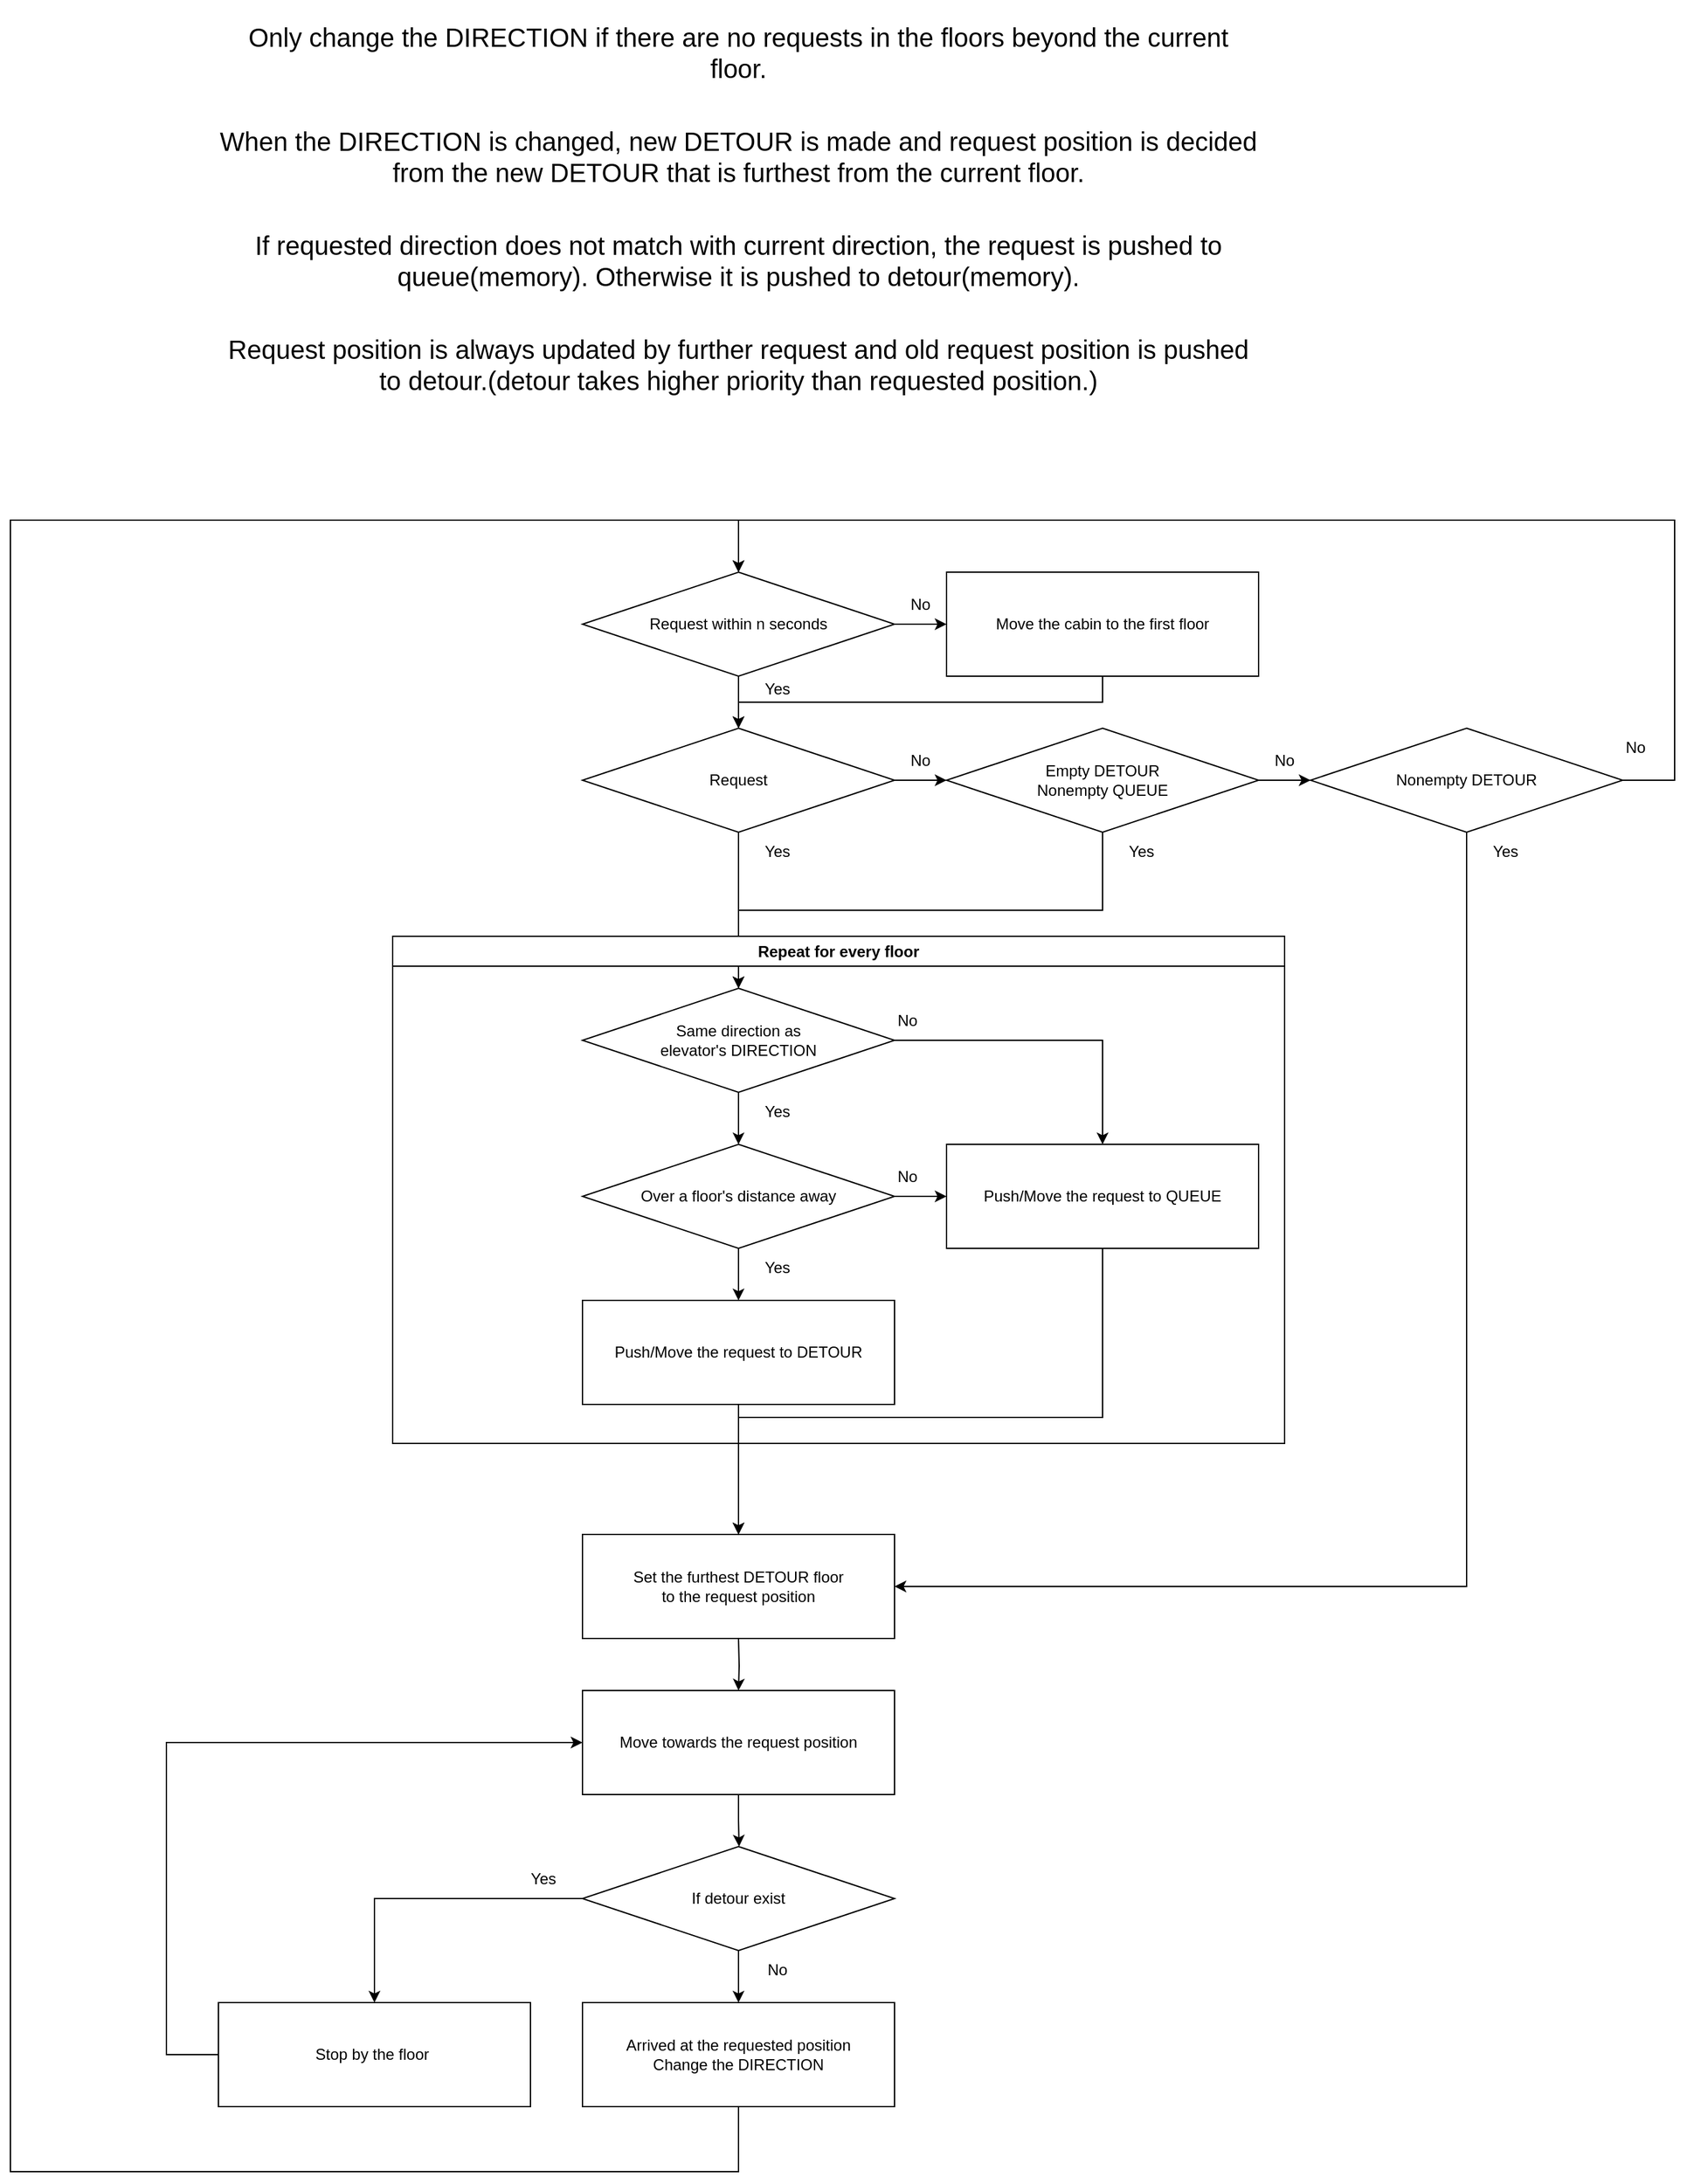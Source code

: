 <mxfile version="21.3.4" type="github">
  <diagram name="ページ1" id="rUbex1x3FdP54zc6fJcI">
    <mxGraphModel dx="1667" dy="430" grid="1" gridSize="10" guides="1" tooltips="1" connect="1" arrows="1" fold="1" page="1" pageScale="1" pageWidth="827" pageHeight="1169" math="0" shadow="0">
      <root>
        <mxCell id="0" />
        <mxCell id="1" parent="0" />
        <mxCell id="txSLlDW2Fo_miSAW73bg-1" value="&lt;font style=&quot;font-size: 20px;&quot;&gt;Only change the DIRECTION if there are no requests in the floors beyond the current floor.&lt;/font&gt;" style="text;html=1;strokeColor=none;fillColor=none;align=center;verticalAlign=middle;whiteSpace=wrap;rounded=0;" parent="1" vertex="1">
          <mxGeometry y="40" width="800" height="80" as="geometry" />
        </mxCell>
        <mxCell id="txSLlDW2Fo_miSAW73bg-2" value="&lt;span style=&quot;font-size: 20px;&quot;&gt;When the DIRECTION is changed, new DETOUR is made and request position is decided from the new DETOUR that is furthest from the current floor.&lt;/span&gt;" style="text;html=1;strokeColor=none;fillColor=none;align=center;verticalAlign=middle;whiteSpace=wrap;rounded=0;" parent="1" vertex="1">
          <mxGeometry y="120" width="800" height="80" as="geometry" />
        </mxCell>
        <mxCell id="txSLlDW2Fo_miSAW73bg-4" value="&lt;span style=&quot;font-size: 20px;&quot;&gt;If requested direction does not match with current direction, the request is pushed to queue(memory). Otherwise it is pushed to detour(memory).&lt;/span&gt;" style="text;html=1;strokeColor=none;fillColor=none;align=center;verticalAlign=middle;whiteSpace=wrap;rounded=0;" parent="1" vertex="1">
          <mxGeometry y="200" width="800" height="80" as="geometry" />
        </mxCell>
        <mxCell id="txSLlDW2Fo_miSAW73bg-5" value="&lt;font style=&quot;font-size: 20px;&quot;&gt;Request position is always updated by further request and old request position is pushed to detour.(detour takes higher priority than requested position.)&lt;/font&gt;" style="text;html=1;strokeColor=none;fillColor=none;align=center;verticalAlign=middle;whiteSpace=wrap;rounded=0;" parent="1" vertex="1">
          <mxGeometry y="280" width="800" height="80" as="geometry" />
        </mxCell>
        <mxCell id="txSLlDW2Fo_miSAW73bg-47" style="edgeStyle=orthogonalEdgeStyle;rounded=0;orthogonalLoop=1;jettySize=auto;html=1;exitX=0.5;exitY=1;exitDx=0;exitDy=0;entryX=0.5;entryY=0;entryDx=0;entryDy=0;" parent="1" target="txSLlDW2Fo_miSAW73bg-46" edge="1">
          <mxGeometry relative="1" as="geometry">
            <mxPoint x="400" y="1300" as="sourcePoint" />
          </mxGeometry>
        </mxCell>
        <mxCell id="txSLlDW2Fo_miSAW73bg-41" style="edgeStyle=orthogonalEdgeStyle;rounded=0;orthogonalLoop=1;jettySize=auto;html=1;exitX=0;exitY=0.5;exitDx=0;exitDy=0;entryX=0.5;entryY=0;entryDx=0;entryDy=0;" parent="1" source="txSLlDW2Fo_miSAW73bg-38" target="txSLlDW2Fo_miSAW73bg-39" edge="1">
          <mxGeometry relative="1" as="geometry" />
        </mxCell>
        <mxCell id="txSLlDW2Fo_miSAW73bg-42" style="edgeStyle=orthogonalEdgeStyle;rounded=0;orthogonalLoop=1;jettySize=auto;html=1;exitX=0.5;exitY=1;exitDx=0;exitDy=0;entryX=0.5;entryY=0;entryDx=0;entryDy=0;" parent="1" source="txSLlDW2Fo_miSAW73bg-38" target="txSLlDW2Fo_miSAW73bg-40" edge="1">
          <mxGeometry relative="1" as="geometry" />
        </mxCell>
        <mxCell id="txSLlDW2Fo_miSAW73bg-38" value="If detour exist" style="rhombus;whiteSpace=wrap;html=1;" parent="1" vertex="1">
          <mxGeometry x="280" y="1460" width="240" height="80" as="geometry" />
        </mxCell>
        <mxCell id="txSLlDW2Fo_miSAW73bg-44" style="edgeStyle=orthogonalEdgeStyle;rounded=0;orthogonalLoop=1;jettySize=auto;html=1;exitX=0;exitY=0.5;exitDx=0;exitDy=0;entryX=0;entryY=0.5;entryDx=0;entryDy=0;" parent="1" source="txSLlDW2Fo_miSAW73bg-39" target="txSLlDW2Fo_miSAW73bg-46" edge="1">
          <mxGeometry relative="1" as="geometry">
            <mxPoint x="220" y="1440" as="targetPoint" />
            <Array as="points">
              <mxPoint x="-40" y="1620" />
              <mxPoint x="-40" y="1380" />
            </Array>
          </mxGeometry>
        </mxCell>
        <mxCell id="txSLlDW2Fo_miSAW73bg-39" value="Stop by the floor&amp;nbsp;" style="rounded=0;whiteSpace=wrap;html=1;" parent="1" vertex="1">
          <mxGeometry y="1580" width="240" height="80" as="geometry" />
        </mxCell>
        <mxCell id="txSLlDW2Fo_miSAW73bg-97" style="edgeStyle=orthogonalEdgeStyle;rounded=0;orthogonalLoop=1;jettySize=auto;html=1;exitX=0.5;exitY=1;exitDx=0;exitDy=0;entryX=0.5;entryY=0;entryDx=0;entryDy=0;" parent="1" source="txSLlDW2Fo_miSAW73bg-40" target="txSLlDW2Fo_miSAW73bg-92" edge="1">
          <mxGeometry relative="1" as="geometry">
            <Array as="points">
              <mxPoint x="400" y="1710" />
              <mxPoint x="-160" y="1710" />
              <mxPoint x="-160" y="440" />
              <mxPoint x="400" y="440" />
            </Array>
          </mxGeometry>
        </mxCell>
        <mxCell id="txSLlDW2Fo_miSAW73bg-40" value="Arrived at the requested position&lt;br&gt;Change the DIRECTION" style="rounded=0;whiteSpace=wrap;html=1;" parent="1" vertex="1">
          <mxGeometry x="280" y="1580" width="240" height="80" as="geometry" />
        </mxCell>
        <mxCell id="txSLlDW2Fo_miSAW73bg-48" style="edgeStyle=orthogonalEdgeStyle;rounded=0;orthogonalLoop=1;jettySize=auto;html=1;exitX=0.5;exitY=1;exitDx=0;exitDy=0;" parent="1" source="txSLlDW2Fo_miSAW73bg-46" edge="1">
          <mxGeometry relative="1" as="geometry">
            <mxPoint x="400.429" y="1460" as="targetPoint" />
          </mxGeometry>
        </mxCell>
        <mxCell id="txSLlDW2Fo_miSAW73bg-46" value="Move towards the request position" style="rounded=0;whiteSpace=wrap;html=1;" parent="1" vertex="1">
          <mxGeometry x="280" y="1340" width="240" height="80" as="geometry" />
        </mxCell>
        <mxCell id="txSLlDW2Fo_miSAW73bg-51" value="Set the furthest DETOUR floor &lt;br&gt;to the request position" style="rounded=0;whiteSpace=wrap;html=1;" parent="1" vertex="1">
          <mxGeometry x="280" y="1220" width="240" height="80" as="geometry" />
        </mxCell>
        <mxCell id="txSLlDW2Fo_miSAW73bg-60" style="edgeStyle=orthogonalEdgeStyle;rounded=0;orthogonalLoop=1;jettySize=auto;html=1;exitX=0.5;exitY=1;exitDx=0;exitDy=0;" parent="1" source="txSLlDW2Fo_miSAW73bg-54" edge="1">
          <mxGeometry relative="1" as="geometry">
            <mxPoint x="400" y="800" as="targetPoint" />
          </mxGeometry>
        </mxCell>
        <mxCell id="txSLlDW2Fo_miSAW73bg-64" style="edgeStyle=orthogonalEdgeStyle;rounded=0;orthogonalLoop=1;jettySize=auto;html=1;exitX=1;exitY=0.5;exitDx=0;exitDy=0;entryX=0;entryY=0.5;entryDx=0;entryDy=0;" parent="1" source="txSLlDW2Fo_miSAW73bg-54" target="txSLlDW2Fo_miSAW73bg-62" edge="1">
          <mxGeometry relative="1" as="geometry" />
        </mxCell>
        <mxCell id="txSLlDW2Fo_miSAW73bg-54" value="Request" style="rhombus;whiteSpace=wrap;html=1;" parent="1" vertex="1">
          <mxGeometry x="280" y="600" width="240" height="80" as="geometry" />
        </mxCell>
        <mxCell id="txSLlDW2Fo_miSAW73bg-75" style="edgeStyle=orthogonalEdgeStyle;rounded=0;orthogonalLoop=1;jettySize=auto;html=1;exitX=0.5;exitY=1;exitDx=0;exitDy=0;" parent="1" source="txSLlDW2Fo_miSAW73bg-62" target="txSLlDW2Fo_miSAW73bg-68" edge="1">
          <mxGeometry relative="1" as="geometry" />
        </mxCell>
        <mxCell id="txSLlDW2Fo_miSAW73bg-79" style="edgeStyle=orthogonalEdgeStyle;rounded=0;orthogonalLoop=1;jettySize=auto;html=1;exitX=1;exitY=0.5;exitDx=0;exitDy=0;entryX=0;entryY=0.5;entryDx=0;entryDy=0;" parent="1" source="txSLlDW2Fo_miSAW73bg-62" target="txSLlDW2Fo_miSAW73bg-78" edge="1">
          <mxGeometry relative="1" as="geometry" />
        </mxCell>
        <mxCell id="txSLlDW2Fo_miSAW73bg-62" value="Empty DETOUR&lt;br&gt;Nonempty QUEUE" style="rhombus;whiteSpace=wrap;html=1;" parent="1" vertex="1">
          <mxGeometry x="560" y="600" width="240" height="80" as="geometry" />
        </mxCell>
        <mxCell id="txSLlDW2Fo_miSAW73bg-65" value="No" style="text;html=1;strokeColor=none;fillColor=none;align=center;verticalAlign=middle;whiteSpace=wrap;rounded=0;" parent="1" vertex="1">
          <mxGeometry x="510" y="610" width="60" height="30" as="geometry" />
        </mxCell>
        <mxCell id="txSLlDW2Fo_miSAW73bg-66" value="Yes" style="text;html=1;strokeColor=none;fillColor=none;align=center;verticalAlign=middle;whiteSpace=wrap;rounded=0;" parent="1" vertex="1">
          <mxGeometry x="400" y="680" width="60" height="30" as="geometry" />
        </mxCell>
        <mxCell id="txSLlDW2Fo_miSAW73bg-70" style="edgeStyle=orthogonalEdgeStyle;rounded=0;orthogonalLoop=1;jettySize=auto;html=1;exitX=0.5;exitY=1;exitDx=0;exitDy=0;entryX=0.5;entryY=0;entryDx=0;entryDy=0;" parent="1" source="txSLlDW2Fo_miSAW73bg-68" target="txSLlDW2Fo_miSAW73bg-69" edge="1">
          <mxGeometry relative="1" as="geometry" />
        </mxCell>
        <mxCell id="EEc2jsLktgFO0VpFb_Zl-2" style="edgeStyle=orthogonalEdgeStyle;rounded=0;orthogonalLoop=1;jettySize=auto;html=1;exitX=1;exitY=0.5;exitDx=0;exitDy=0;" parent="1" source="txSLlDW2Fo_miSAW73bg-68" target="txSLlDW2Fo_miSAW73bg-72" edge="1">
          <mxGeometry relative="1" as="geometry" />
        </mxCell>
        <mxCell id="txSLlDW2Fo_miSAW73bg-68" value="Same direction as&lt;br&gt;elevator&#39;s DIRECTION" style="rhombus;whiteSpace=wrap;html=1;" parent="1" vertex="1">
          <mxGeometry x="280" y="800" width="240" height="80" as="geometry" />
        </mxCell>
        <mxCell id="txSLlDW2Fo_miSAW73bg-77" style="edgeStyle=orthogonalEdgeStyle;rounded=0;orthogonalLoop=1;jettySize=auto;html=1;exitX=0.5;exitY=1;exitDx=0;exitDy=0;entryX=0.5;entryY=0;entryDx=0;entryDy=0;" parent="1" source="txSLlDW2Fo_miSAW73bg-69" target="txSLlDW2Fo_miSAW73bg-71" edge="1">
          <mxGeometry relative="1" as="geometry" />
        </mxCell>
        <mxCell id="EEc2jsLktgFO0VpFb_Zl-3" style="edgeStyle=orthogonalEdgeStyle;rounded=0;orthogonalLoop=1;jettySize=auto;html=1;exitX=1;exitY=0.5;exitDx=0;exitDy=0;entryX=0;entryY=0.5;entryDx=0;entryDy=0;" parent="1" source="txSLlDW2Fo_miSAW73bg-69" target="txSLlDW2Fo_miSAW73bg-72" edge="1">
          <mxGeometry relative="1" as="geometry" />
        </mxCell>
        <mxCell id="txSLlDW2Fo_miSAW73bg-69" value="Over a floor&#39;s distance away" style="rhombus;whiteSpace=wrap;html=1;" parent="1" vertex="1">
          <mxGeometry x="280" y="920" width="240" height="80" as="geometry" />
        </mxCell>
        <mxCell id="txSLlDW2Fo_miSAW73bg-84" style="edgeStyle=orthogonalEdgeStyle;rounded=0;orthogonalLoop=1;jettySize=auto;html=1;exitX=0.5;exitY=1;exitDx=0;exitDy=0;entryX=0.5;entryY=0;entryDx=0;entryDy=0;" parent="1" source="txSLlDW2Fo_miSAW73bg-71" target="txSLlDW2Fo_miSAW73bg-51" edge="1">
          <mxGeometry relative="1" as="geometry" />
        </mxCell>
        <mxCell id="txSLlDW2Fo_miSAW73bg-71" value="Push/Move the request to DETOUR" style="rounded=0;whiteSpace=wrap;html=1;" parent="1" vertex="1">
          <mxGeometry x="280" y="1040" width="240" height="80" as="geometry" />
        </mxCell>
        <mxCell id="txSLlDW2Fo_miSAW73bg-87" style="edgeStyle=orthogonalEdgeStyle;rounded=0;orthogonalLoop=1;jettySize=auto;html=1;exitX=0.5;exitY=1;exitDx=0;exitDy=0;entryX=0.5;entryY=0;entryDx=0;entryDy=0;" parent="1" source="txSLlDW2Fo_miSAW73bg-72" target="txSLlDW2Fo_miSAW73bg-51" edge="1">
          <mxGeometry relative="1" as="geometry">
            <Array as="points">
              <mxPoint x="680" y="1130" />
              <mxPoint x="400" y="1130" />
            </Array>
          </mxGeometry>
        </mxCell>
        <mxCell id="txSLlDW2Fo_miSAW73bg-72" value="Push/Move the request to QUEUE" style="rounded=0;whiteSpace=wrap;html=1;" parent="1" vertex="1">
          <mxGeometry x="560" y="920" width="240" height="80" as="geometry" />
        </mxCell>
        <mxCell id="txSLlDW2Fo_miSAW73bg-93" style="edgeStyle=orthogonalEdgeStyle;rounded=0;orthogonalLoop=1;jettySize=auto;html=1;exitX=1;exitY=0.5;exitDx=0;exitDy=0;entryX=0.5;entryY=0;entryDx=0;entryDy=0;" parent="1" source="txSLlDW2Fo_miSAW73bg-78" target="txSLlDW2Fo_miSAW73bg-92" edge="1">
          <mxGeometry relative="1" as="geometry">
            <Array as="points">
              <mxPoint x="1120" y="640" />
              <mxPoint x="1120" y="440" />
              <mxPoint x="400" y="440" />
            </Array>
          </mxGeometry>
        </mxCell>
        <mxCell id="zZDKoPpqPBnbhxBXAcyl-5" style="edgeStyle=orthogonalEdgeStyle;rounded=0;orthogonalLoop=1;jettySize=auto;html=1;exitX=0.5;exitY=1;exitDx=0;exitDy=0;entryX=1;entryY=0.5;entryDx=0;entryDy=0;" edge="1" parent="1" source="txSLlDW2Fo_miSAW73bg-78" target="txSLlDW2Fo_miSAW73bg-51">
          <mxGeometry relative="1" as="geometry" />
        </mxCell>
        <mxCell id="txSLlDW2Fo_miSAW73bg-78" value="Nonempty DETOUR" style="rhombus;whiteSpace=wrap;html=1;" parent="1" vertex="1">
          <mxGeometry x="840" y="600" width="240" height="80" as="geometry" />
        </mxCell>
        <mxCell id="txSLlDW2Fo_miSAW73bg-80" value="No" style="text;html=1;strokeColor=none;fillColor=none;align=center;verticalAlign=middle;whiteSpace=wrap;rounded=0;" parent="1" vertex="1">
          <mxGeometry x="790" y="610" width="60" height="30" as="geometry" />
        </mxCell>
        <mxCell id="txSLlDW2Fo_miSAW73bg-81" value="Yes" style="text;html=1;strokeColor=none;fillColor=none;align=center;verticalAlign=middle;whiteSpace=wrap;rounded=0;" parent="1" vertex="1">
          <mxGeometry x="680" y="680" width="60" height="30" as="geometry" />
        </mxCell>
        <mxCell id="txSLlDW2Fo_miSAW73bg-86" value="Yes" style="text;html=1;strokeColor=none;fillColor=none;align=center;verticalAlign=middle;whiteSpace=wrap;rounded=0;" parent="1" vertex="1">
          <mxGeometry x="960" y="680" width="60" height="30" as="geometry" />
        </mxCell>
        <mxCell id="txSLlDW2Fo_miSAW73bg-88" value="Yes" style="text;html=1;strokeColor=none;fillColor=none;align=center;verticalAlign=middle;whiteSpace=wrap;rounded=0;" parent="1" vertex="1">
          <mxGeometry x="220" y="1470" width="60" height="30" as="geometry" />
        </mxCell>
        <mxCell id="txSLlDW2Fo_miSAW73bg-89" value="No" style="text;html=1;strokeColor=none;fillColor=none;align=center;verticalAlign=middle;whiteSpace=wrap;rounded=0;" parent="1" vertex="1">
          <mxGeometry x="400" y="1540" width="60" height="30" as="geometry" />
        </mxCell>
        <mxCell id="txSLlDW2Fo_miSAW73bg-96" style="edgeStyle=orthogonalEdgeStyle;rounded=0;orthogonalLoop=1;jettySize=auto;html=1;exitX=0.5;exitY=1;exitDx=0;exitDy=0;entryX=0.5;entryY=0;entryDx=0;entryDy=0;" parent="1" source="txSLlDW2Fo_miSAW73bg-91" target="txSLlDW2Fo_miSAW73bg-54" edge="1">
          <mxGeometry relative="1" as="geometry" />
        </mxCell>
        <mxCell id="txSLlDW2Fo_miSAW73bg-91" value="Move the cabin to the first floor" style="rounded=0;whiteSpace=wrap;html=1;" parent="1" vertex="1">
          <mxGeometry x="560" y="480" width="240" height="80" as="geometry" />
        </mxCell>
        <mxCell id="txSLlDW2Fo_miSAW73bg-94" style="edgeStyle=orthogonalEdgeStyle;rounded=0;orthogonalLoop=1;jettySize=auto;html=1;exitX=0.5;exitY=1;exitDx=0;exitDy=0;entryX=0.5;entryY=0;entryDx=0;entryDy=0;" parent="1" source="txSLlDW2Fo_miSAW73bg-92" target="txSLlDW2Fo_miSAW73bg-54" edge="1">
          <mxGeometry relative="1" as="geometry" />
        </mxCell>
        <mxCell id="EEc2jsLktgFO0VpFb_Zl-1" style="edgeStyle=orthogonalEdgeStyle;rounded=0;orthogonalLoop=1;jettySize=auto;html=1;exitX=1;exitY=0.5;exitDx=0;exitDy=0;entryX=0;entryY=0.5;entryDx=0;entryDy=0;" parent="1" source="txSLlDW2Fo_miSAW73bg-92" target="txSLlDW2Fo_miSAW73bg-91" edge="1">
          <mxGeometry relative="1" as="geometry" />
        </mxCell>
        <mxCell id="txSLlDW2Fo_miSAW73bg-92" value="Request within n seconds" style="rhombus;whiteSpace=wrap;html=1;" parent="1" vertex="1">
          <mxGeometry x="280" y="480" width="240" height="80" as="geometry" />
        </mxCell>
        <mxCell id="uoxsrH5T7CtDxWYmbQ-v-3" value="No" style="text;html=1;strokeColor=none;fillColor=none;align=center;verticalAlign=middle;whiteSpace=wrap;rounded=0;" parent="1" vertex="1">
          <mxGeometry x="500" y="930" width="60" height="30" as="geometry" />
        </mxCell>
        <mxCell id="uoxsrH5T7CtDxWYmbQ-v-5" value="Yes" style="text;html=1;strokeColor=none;fillColor=none;align=center;verticalAlign=middle;whiteSpace=wrap;rounded=0;" parent="1" vertex="1">
          <mxGeometry x="400" y="1000" width="60" height="30" as="geometry" />
        </mxCell>
        <mxCell id="uoxsrH5T7CtDxWYmbQ-v-6" value="No" style="text;html=1;strokeColor=none;fillColor=none;align=center;verticalAlign=middle;whiteSpace=wrap;rounded=0;" parent="1" vertex="1">
          <mxGeometry x="500" y="810" width="60" height="30" as="geometry" />
        </mxCell>
        <mxCell id="uoxsrH5T7CtDxWYmbQ-v-8" value="Yes" style="text;html=1;strokeColor=none;fillColor=none;align=center;verticalAlign=middle;whiteSpace=wrap;rounded=0;" parent="1" vertex="1">
          <mxGeometry x="400" y="880" width="60" height="30" as="geometry" />
        </mxCell>
        <mxCell id="uoxsrH5T7CtDxWYmbQ-v-9" value="No" style="text;html=1;strokeColor=none;fillColor=none;align=center;verticalAlign=middle;whiteSpace=wrap;rounded=0;" parent="1" vertex="1">
          <mxGeometry x="510" y="490" width="60" height="30" as="geometry" />
        </mxCell>
        <mxCell id="uoxsrH5T7CtDxWYmbQ-v-11" value="Yes" style="text;html=1;strokeColor=none;fillColor=none;align=center;verticalAlign=middle;whiteSpace=wrap;rounded=0;" parent="1" vertex="1">
          <mxGeometry x="400" y="555" width="60" height="30" as="geometry" />
        </mxCell>
        <mxCell id="EEc2jsLktgFO0VpFb_Zl-6" value="No" style="text;html=1;strokeColor=none;fillColor=none;align=center;verticalAlign=middle;whiteSpace=wrap;rounded=0;" parent="1" vertex="1">
          <mxGeometry x="1060" y="600" width="60" height="30" as="geometry" />
        </mxCell>
        <mxCell id="zZDKoPpqPBnbhxBXAcyl-2" value="Repeat for every floor" style="swimlane;whiteSpace=wrap;html=1;" vertex="1" parent="1">
          <mxGeometry x="134" y="760" width="686" height="390" as="geometry" />
        </mxCell>
      </root>
    </mxGraphModel>
  </diagram>
</mxfile>
